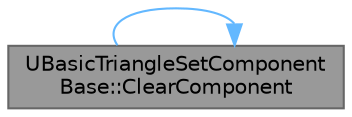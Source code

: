 digraph "UBasicTriangleSetComponentBase::ClearComponent"
{
 // INTERACTIVE_SVG=YES
 // LATEX_PDF_SIZE
  bgcolor="transparent";
  edge [fontname=Helvetica,fontsize=10,labelfontname=Helvetica,labelfontsize=10];
  node [fontname=Helvetica,fontsize=10,shape=box,height=0.2,width=0.4];
  rankdir="LR";
  Node1 [id="Node000001",label="UBasicTriangleSetComponent\lBase::ClearComponent",height=0.2,width=0.4,color="gray40", fillcolor="grey60", style="filled", fontcolor="black",tooltip="Clears the component state and marks component as dirty."];
  Node1 -> Node1 [id="edge1_Node000001_Node000001",color="steelblue1",style="solid",tooltip=" "];
}

